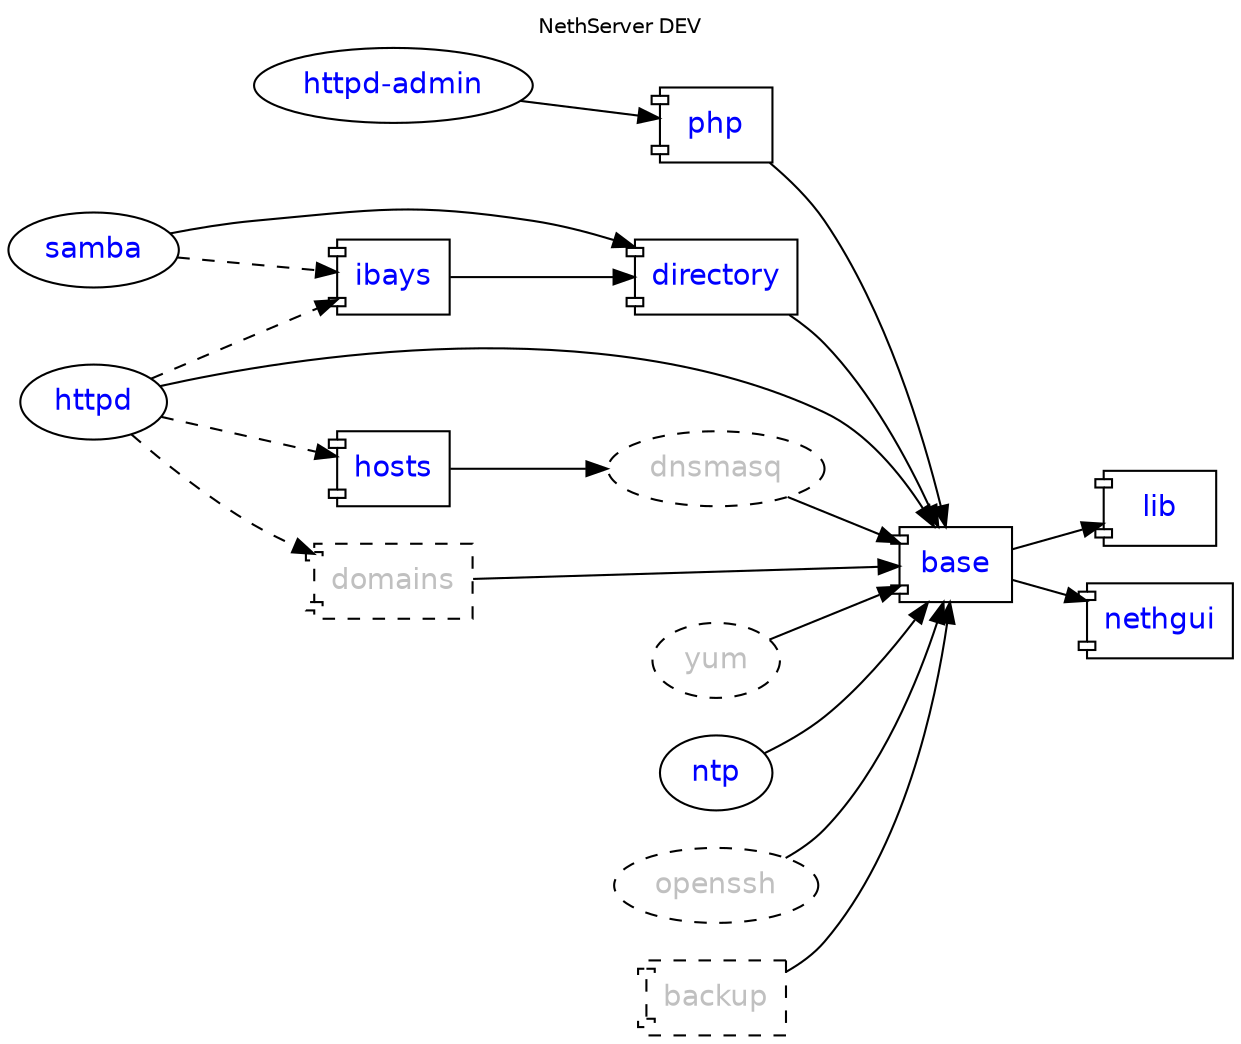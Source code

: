 digraph DEV {
    rankdir = "LR"; compound = true; concentrate = true; fontname = "Helvetica"; fontnames="svg"; fontsize=10.0; label="NethServer DEV"; labelloc = "t"
    node [shape="oval",fontname="Helvetica"];
    httpd_admin [fontcolor=blue,label="httpd-admin",URL="http://dev.nethesis.it/projects/nethserver-httpd-admin"];
    base [fontcolor=blue,URL="http://dev.nethesis.it/projects/nethserver-base",shape="component"];
    directory [fontcolor=blue,URL="http://dev.nethesis.it/projects/nethserver-directory",shape="component"];    
    samba [fontcolor=blue,URL="http://dev.nethesis.it/projects/nethserver-samba"];    
    ibays [fontcolor=blue,URL="http://dev.nethesis.it/projects/nethserver-ibays",shape="component"];    
    lib [fontcolor=blue,URL="http://dev.nethesis.it/projects/nethserver-lib",shape="component"];    
    httpd [fontcolor=blue,URL="http://dev.nethesis.it/projects/nethserver-httpd"];    
    hosts [fontcolor=blue,URL="http://dev.nethesis.it/projects/nethserver-hosts",shape="component"];
    php [fontcolor=blue,URL="http://dev.nethesis.it/projects/nethserver-php",shape="component"];
    domains [style="dashed",fontcolor=gray,URL="http://dev.nethesis.it/projects/nethserver-domains",shape="component"];
    yum [fontcolor=gray,URL="http://dev.nethesis.it/projects/nethserver-yum",style="dashed"];
    ntp [fontcolor=blue,URL="http://dev.nethesis.it/projects/nethserver-ntp"];
    dnsmasq [fontcolor=gray,URL="http://dev.nethesis.it/projects/nethserver-dnsmasq",style="dashed"];
    nethgui [fontcolor=blue,URL="http://dev.nethesis.it/projects/nethgui",shape="component"];    
    openssh [style="dashed",fontcolor=gray];
    backup [style="dashed",fontcolor=gray,shape="component"];
   
            
    base -> lib
    base -> nethgui
    openssh -> base
    directory -> base
    samba -> directory
    ibays -> directory
    httpd -> base
    hosts -> dnsmasq
    dnsmasq -> base
    httpd_admin -> php
    backup -> base
    samba -> ibays [style=dashed];
    httpd -> ibays [style=dashed]; 
    httpd -> hosts [style=dashed];
    httpd -> domains [style=dashed];
    domains -> base
    yum -> base
    ntp -> base
    php -> base
        
}
